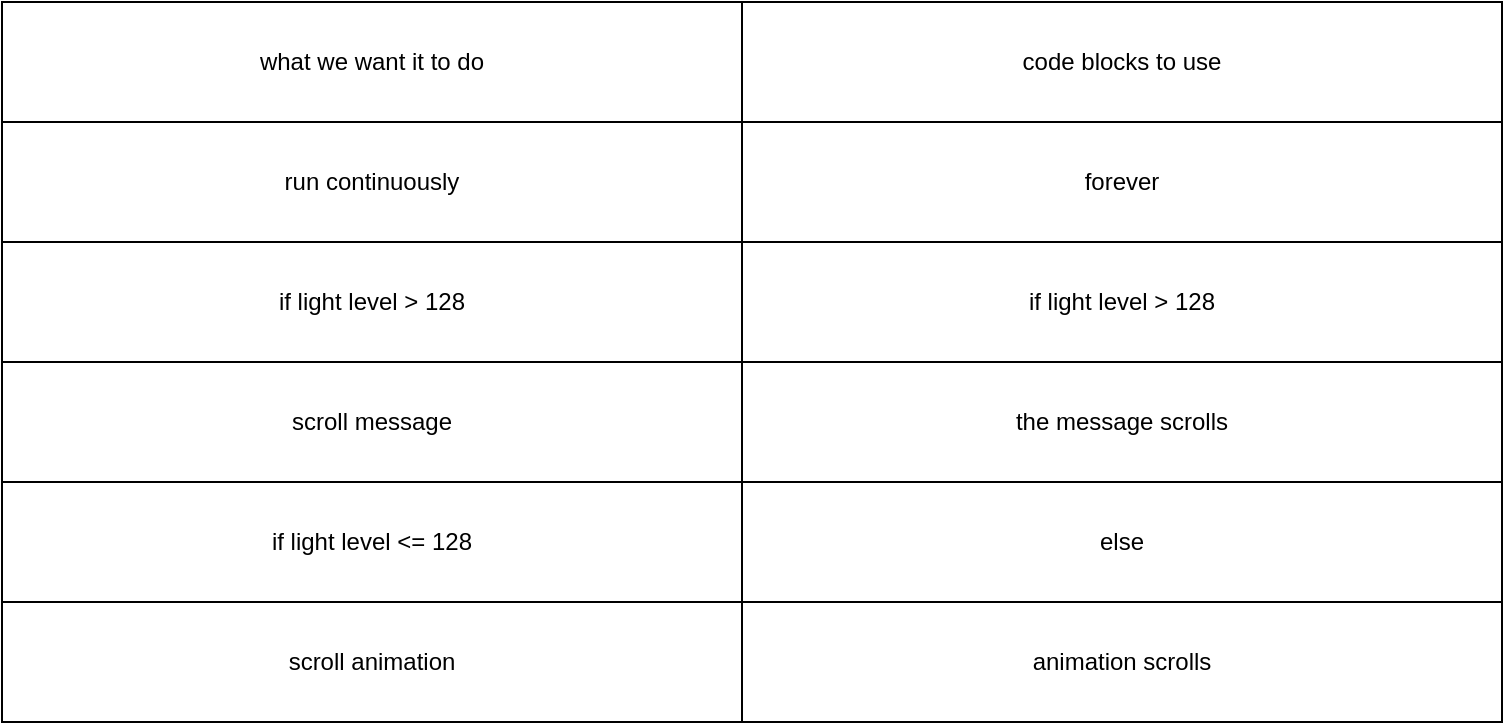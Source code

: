 <mxfile version="13.6.9" type="github">
  <diagram id="PELBomNMWBvVzumj741K" name="Page-1">
    <mxGraphModel dx="868" dy="490" grid="1" gridSize="10" guides="1" tooltips="1" connect="1" arrows="1" fold="1" page="1" pageScale="1" pageWidth="850" pageHeight="1100" math="0" shadow="0">
      <root>
        <mxCell id="0" />
        <mxCell id="1" parent="0" />
        <mxCell id="tDJhNT4e19hjTq6moD6B-1" value="" style="rounded=0;whiteSpace=wrap;html=1;" vertex="1" parent="1">
          <mxGeometry x="10" y="130" width="750" height="300" as="geometry" />
        </mxCell>
        <mxCell id="tDJhNT4e19hjTq6moD6B-2" value="what we want it to do" style="rounded=0;whiteSpace=wrap;html=1;" vertex="1" parent="1">
          <mxGeometry x="10" y="130" width="370" height="60" as="geometry" />
        </mxCell>
        <mxCell id="tDJhNT4e19hjTq6moD6B-7" style="edgeStyle=orthogonalEdgeStyle;rounded=0;orthogonalLoop=1;jettySize=auto;html=1;exitX=1;exitY=0;exitDx=0;exitDy=0;entryX=0.16;entryY=0.233;entryDx=0;entryDy=0;entryPerimeter=0;" edge="1" parent="1" source="tDJhNT4e19hjTq6moD6B-3" target="tDJhNT4e19hjTq6moD6B-1">
          <mxGeometry relative="1" as="geometry">
            <Array as="points">
              <mxPoint x="340" y="190" />
              <mxPoint x="340" y="250" />
              <mxPoint x="130" y="250" />
            </Array>
          </mxGeometry>
        </mxCell>
        <mxCell id="tDJhNT4e19hjTq6moD6B-3" value="run continuously" style="rounded=0;whiteSpace=wrap;html=1;" vertex="1" parent="1">
          <mxGeometry x="10" y="190" width="370" height="60" as="geometry" />
        </mxCell>
        <mxCell id="tDJhNT4e19hjTq6moD6B-4" value="if light level &amp;gt; 128" style="rounded=0;whiteSpace=wrap;html=1;" vertex="1" parent="1">
          <mxGeometry x="10" y="250" width="370" height="60" as="geometry" />
        </mxCell>
        <mxCell id="tDJhNT4e19hjTq6moD6B-5" value="scroll message" style="rounded=0;whiteSpace=wrap;html=1;" vertex="1" parent="1">
          <mxGeometry x="10" y="310" width="370" height="60" as="geometry" />
        </mxCell>
        <mxCell id="tDJhNT4e19hjTq6moD6B-6" value="if light level &amp;lt;= 128" style="rounded=0;whiteSpace=wrap;html=1;" vertex="1" parent="1">
          <mxGeometry x="10" y="370" width="370" height="60" as="geometry" />
        </mxCell>
        <mxCell id="tDJhNT4e19hjTq6moD6B-8" value="code blocks to use" style="rounded=0;whiteSpace=wrap;html=1;" vertex="1" parent="1">
          <mxGeometry x="380" y="130" width="380" height="60" as="geometry" />
        </mxCell>
        <mxCell id="tDJhNT4e19hjTq6moD6B-9" value="forever" style="rounded=0;whiteSpace=wrap;html=1;" vertex="1" parent="1">
          <mxGeometry x="380" y="190" width="380" height="60" as="geometry" />
        </mxCell>
        <mxCell id="tDJhNT4e19hjTq6moD6B-10" value="if light level &amp;gt; 128" style="rounded=0;whiteSpace=wrap;html=1;" vertex="1" parent="1">
          <mxGeometry x="380" y="250" width="380" height="60" as="geometry" />
        </mxCell>
        <mxCell id="tDJhNT4e19hjTq6moD6B-11" value="the message scrolls" style="rounded=0;whiteSpace=wrap;html=1;" vertex="1" parent="1">
          <mxGeometry x="380" y="310" width="380" height="60" as="geometry" />
        </mxCell>
        <mxCell id="tDJhNT4e19hjTq6moD6B-12" value="else" style="rounded=0;whiteSpace=wrap;html=1;" vertex="1" parent="1">
          <mxGeometry x="380" y="370" width="380" height="60" as="geometry" />
        </mxCell>
        <mxCell id="tDJhNT4e19hjTq6moD6B-13" value="scroll animation" style="rounded=0;whiteSpace=wrap;html=1;" vertex="1" parent="1">
          <mxGeometry x="10" y="430" width="370" height="60" as="geometry" />
        </mxCell>
        <mxCell id="tDJhNT4e19hjTq6moD6B-14" value="animation scrolls" style="rounded=0;whiteSpace=wrap;html=1;" vertex="1" parent="1">
          <mxGeometry x="380" y="430" width="380" height="60" as="geometry" />
        </mxCell>
      </root>
    </mxGraphModel>
  </diagram>
</mxfile>
